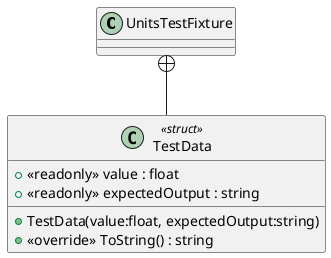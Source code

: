 @startuml
class UnitsTestFixture {
}
class TestData <<struct>> {
    + <<readonly>> value : float
    + <<readonly>> expectedOutput : string
    + TestData(value:float, expectedOutput:string)
    + <<override>> ToString() : string
}
UnitsTestFixture +-- TestData
@enduml
